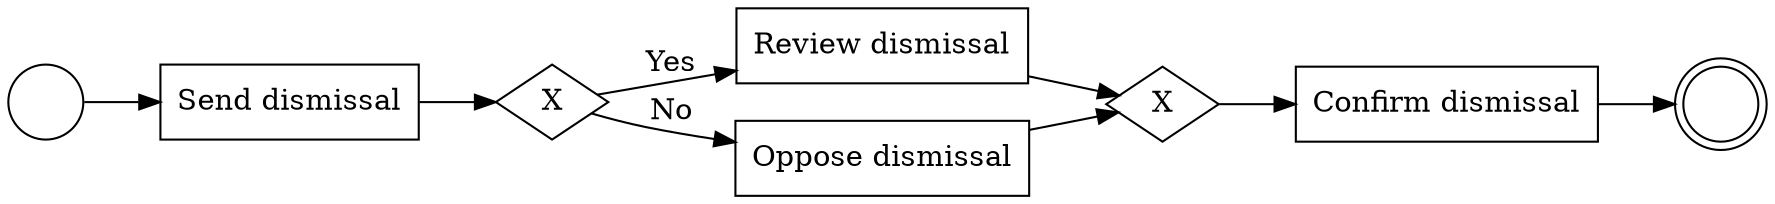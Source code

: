 

digraph G {
  rankdir=LR;
  start_1[shape=circle label=""];
  task1[shape=rectangle label="Send dismissal"];
  task2[shape=rectangle label="Review dismissal"];
  task3[shape=rectangle label="Oppose dismissal"];
  task4[shape=rectangle label="Confirm dismissal"];
  seg_1[shape=diamond label="X"];
  meg_1[shape=diamond label="X"];
  end_1[shape=doublecircle label=""];
  start_1 -> task1;
  task1 -> seg_1;
  seg_1 -> task2[label="Yes"];
  seg_1 -> task3[label="No"];
  task2 -> meg_1;
  task3 -> meg_1;
  meg_1 -> task4;
  task4 -> end_1;
}